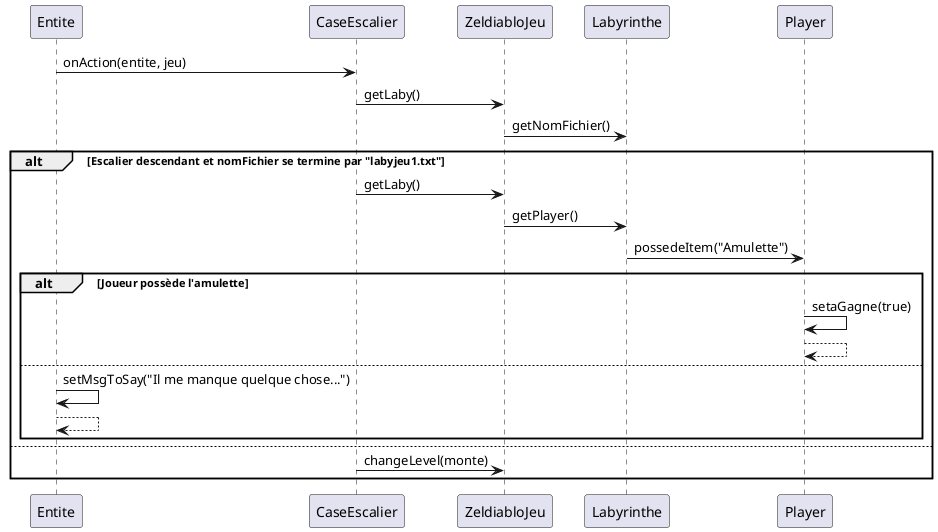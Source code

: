 @startuml
participant Entite
participant "CaseEscalier" as CaseEscalier
participant "ZeldiabloJeu" as Jeu
participant "Labyrinthe" as Laby
participant "Player" as Joueur

Entite -> CaseEscalier : onAction(entite, jeu)
CaseEscalier -> Jeu : getLaby()
Jeu -> Laby : getNomFichier()
alt Escalier descendant et nomFichier se termine par "labyjeu1.txt"
    CaseEscalier -> Jeu : getLaby()
    Jeu -> Laby : getPlayer()
    Laby -> Joueur : possedeItem("Amulette")
    alt Joueur possède l'amulette
        Joueur -> Joueur : setaGagne(true)
        return
    else
        Entite -> Entite : setMsgToSay("Il me manque quelque chose...")
        return
    end
else
    CaseEscalier -> Jeu : changeLevel(monte)
end
@enduml